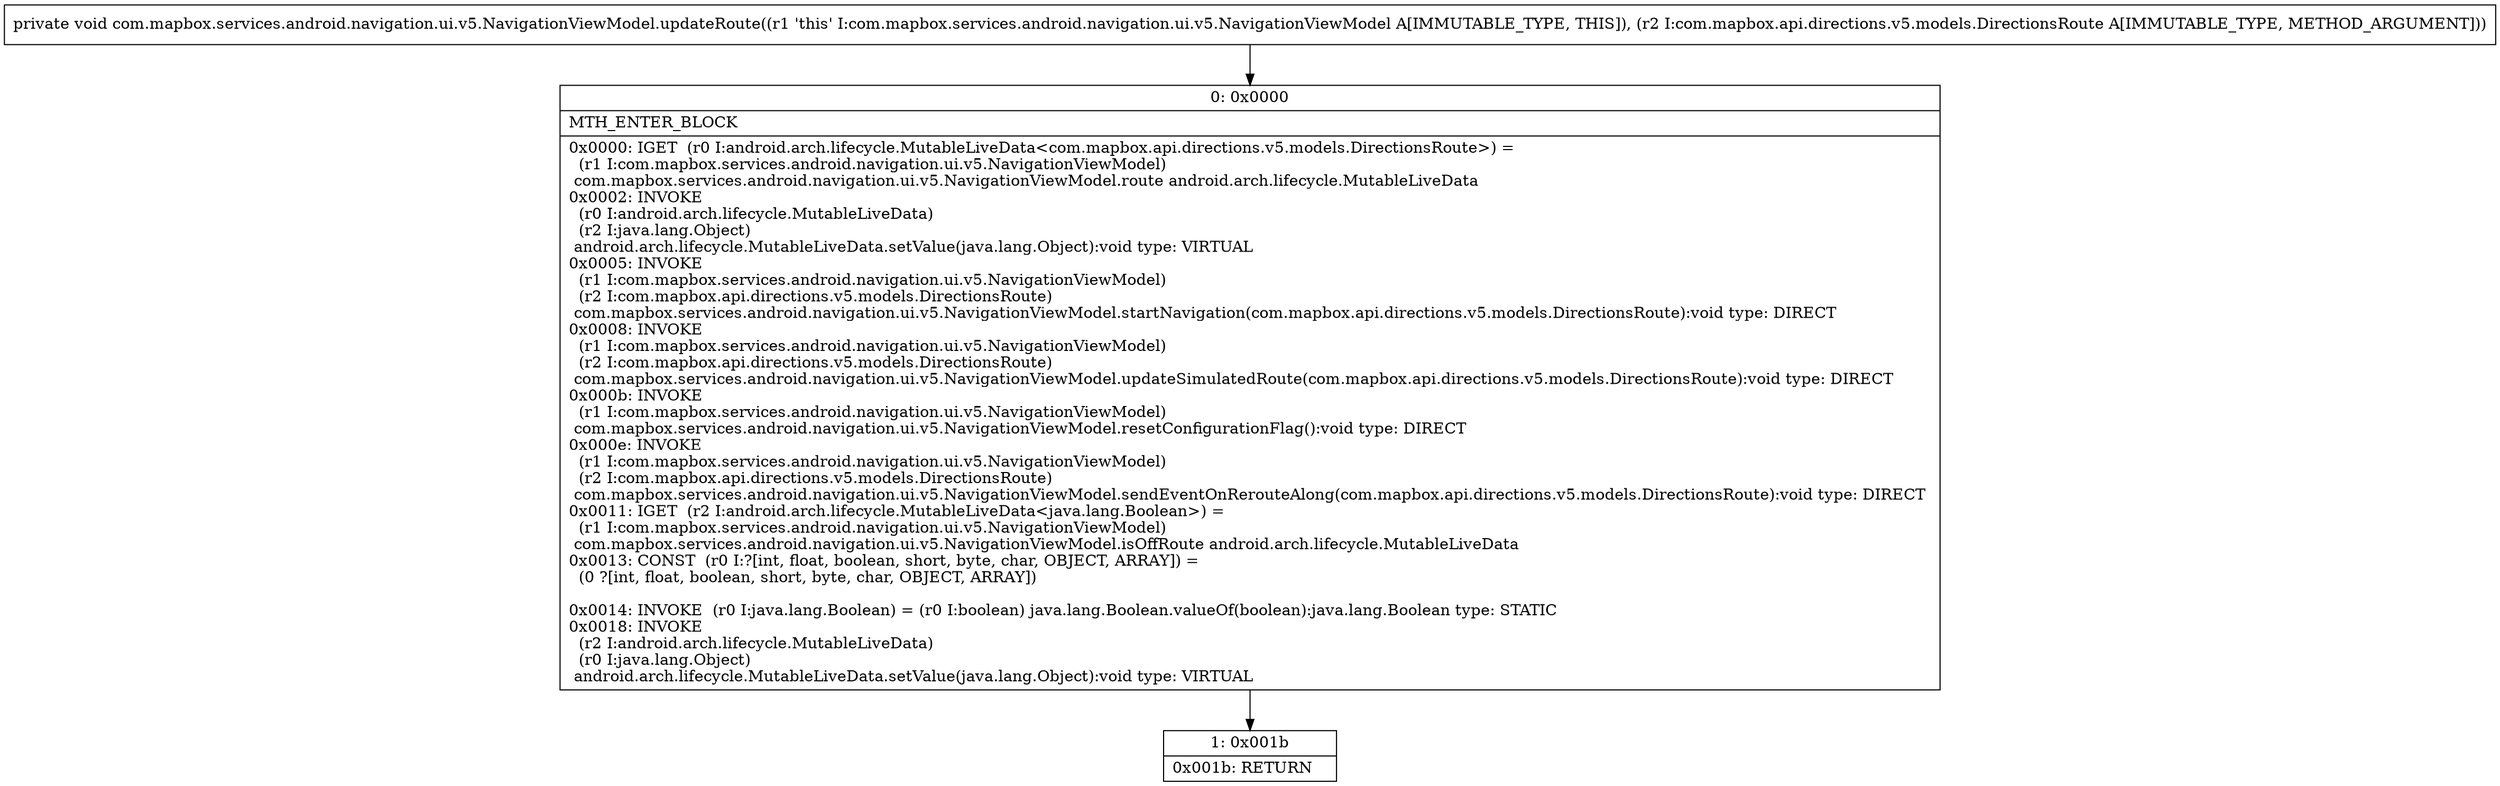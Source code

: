 digraph "CFG forcom.mapbox.services.android.navigation.ui.v5.NavigationViewModel.updateRoute(Lcom\/mapbox\/api\/directions\/v5\/models\/DirectionsRoute;)V" {
Node_0 [shape=record,label="{0\:\ 0x0000|MTH_ENTER_BLOCK\l|0x0000: IGET  (r0 I:android.arch.lifecycle.MutableLiveData\<com.mapbox.api.directions.v5.models.DirectionsRoute\>) = \l  (r1 I:com.mapbox.services.android.navigation.ui.v5.NavigationViewModel)\l com.mapbox.services.android.navigation.ui.v5.NavigationViewModel.route android.arch.lifecycle.MutableLiveData \l0x0002: INVOKE  \l  (r0 I:android.arch.lifecycle.MutableLiveData)\l  (r2 I:java.lang.Object)\l android.arch.lifecycle.MutableLiveData.setValue(java.lang.Object):void type: VIRTUAL \l0x0005: INVOKE  \l  (r1 I:com.mapbox.services.android.navigation.ui.v5.NavigationViewModel)\l  (r2 I:com.mapbox.api.directions.v5.models.DirectionsRoute)\l com.mapbox.services.android.navigation.ui.v5.NavigationViewModel.startNavigation(com.mapbox.api.directions.v5.models.DirectionsRoute):void type: DIRECT \l0x0008: INVOKE  \l  (r1 I:com.mapbox.services.android.navigation.ui.v5.NavigationViewModel)\l  (r2 I:com.mapbox.api.directions.v5.models.DirectionsRoute)\l com.mapbox.services.android.navigation.ui.v5.NavigationViewModel.updateSimulatedRoute(com.mapbox.api.directions.v5.models.DirectionsRoute):void type: DIRECT \l0x000b: INVOKE  \l  (r1 I:com.mapbox.services.android.navigation.ui.v5.NavigationViewModel)\l com.mapbox.services.android.navigation.ui.v5.NavigationViewModel.resetConfigurationFlag():void type: DIRECT \l0x000e: INVOKE  \l  (r1 I:com.mapbox.services.android.navigation.ui.v5.NavigationViewModel)\l  (r2 I:com.mapbox.api.directions.v5.models.DirectionsRoute)\l com.mapbox.services.android.navigation.ui.v5.NavigationViewModel.sendEventOnRerouteAlong(com.mapbox.api.directions.v5.models.DirectionsRoute):void type: DIRECT \l0x0011: IGET  (r2 I:android.arch.lifecycle.MutableLiveData\<java.lang.Boolean\>) = \l  (r1 I:com.mapbox.services.android.navigation.ui.v5.NavigationViewModel)\l com.mapbox.services.android.navigation.ui.v5.NavigationViewModel.isOffRoute android.arch.lifecycle.MutableLiveData \l0x0013: CONST  (r0 I:?[int, float, boolean, short, byte, char, OBJECT, ARRAY]) = \l  (0 ?[int, float, boolean, short, byte, char, OBJECT, ARRAY])\l \l0x0014: INVOKE  (r0 I:java.lang.Boolean) = (r0 I:boolean) java.lang.Boolean.valueOf(boolean):java.lang.Boolean type: STATIC \l0x0018: INVOKE  \l  (r2 I:android.arch.lifecycle.MutableLiveData)\l  (r0 I:java.lang.Object)\l android.arch.lifecycle.MutableLiveData.setValue(java.lang.Object):void type: VIRTUAL \l}"];
Node_1 [shape=record,label="{1\:\ 0x001b|0x001b: RETURN   \l}"];
MethodNode[shape=record,label="{private void com.mapbox.services.android.navigation.ui.v5.NavigationViewModel.updateRoute((r1 'this' I:com.mapbox.services.android.navigation.ui.v5.NavigationViewModel A[IMMUTABLE_TYPE, THIS]), (r2 I:com.mapbox.api.directions.v5.models.DirectionsRoute A[IMMUTABLE_TYPE, METHOD_ARGUMENT])) }"];
MethodNode -> Node_0;
Node_0 -> Node_1;
}

